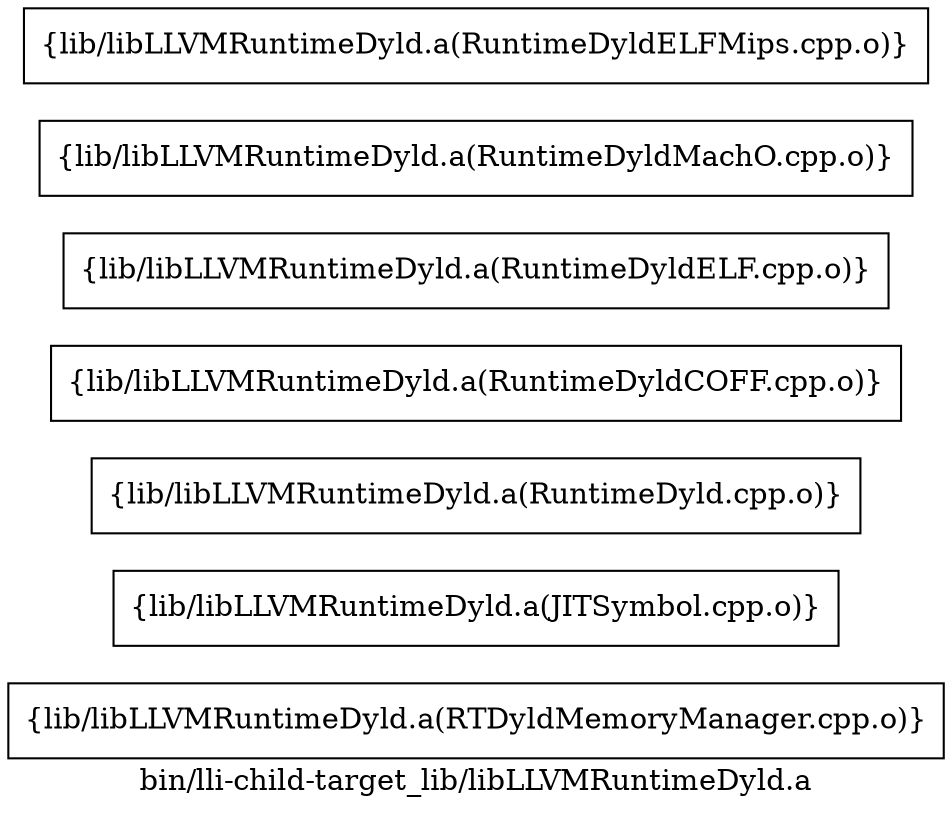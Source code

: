 digraph "bin/lli-child-target_lib/libLLVMRuntimeDyld.a" {
	label="bin/lli-child-target_lib/libLLVMRuntimeDyld.a";
	rankdir=LR;

	Node0x559f1d82c618 [shape=record,shape=box,group=0,label="{lib/libLLVMRuntimeDyld.a(RTDyldMemoryManager.cpp.o)}"];
	Node0x559f1d82ccf8 [shape=record,shape=box,group=0,label="{lib/libLLVMRuntimeDyld.a(JITSymbol.cpp.o)}"];
	Node0x559f1d830498 [shape=record,shape=box,group=0,label="{lib/libLLVMRuntimeDyld.a(RuntimeDyld.cpp.o)}"];
	Node0x559f1d82fdb8 [shape=record,shape=box,group=0,label="{lib/libLLVMRuntimeDyld.a(RuntimeDyldCOFF.cpp.o)}"];
	Node0x559f1d8313e8 [shape=record,shape=box,group=0,label="{lib/libLLVMRuntimeDyld.a(RuntimeDyldELF.cpp.o)}"];
	Node0x559f1d830768 [shape=record,shape=box,group=0,label="{lib/libLLVMRuntimeDyld.a(RuntimeDyldMachO.cpp.o)}"];
	Node0x559f1d830df8 [shape=record,shape=box,group=0,label="{lib/libLLVMRuntimeDyld.a(RuntimeDyldELFMips.cpp.o)}"];
}
